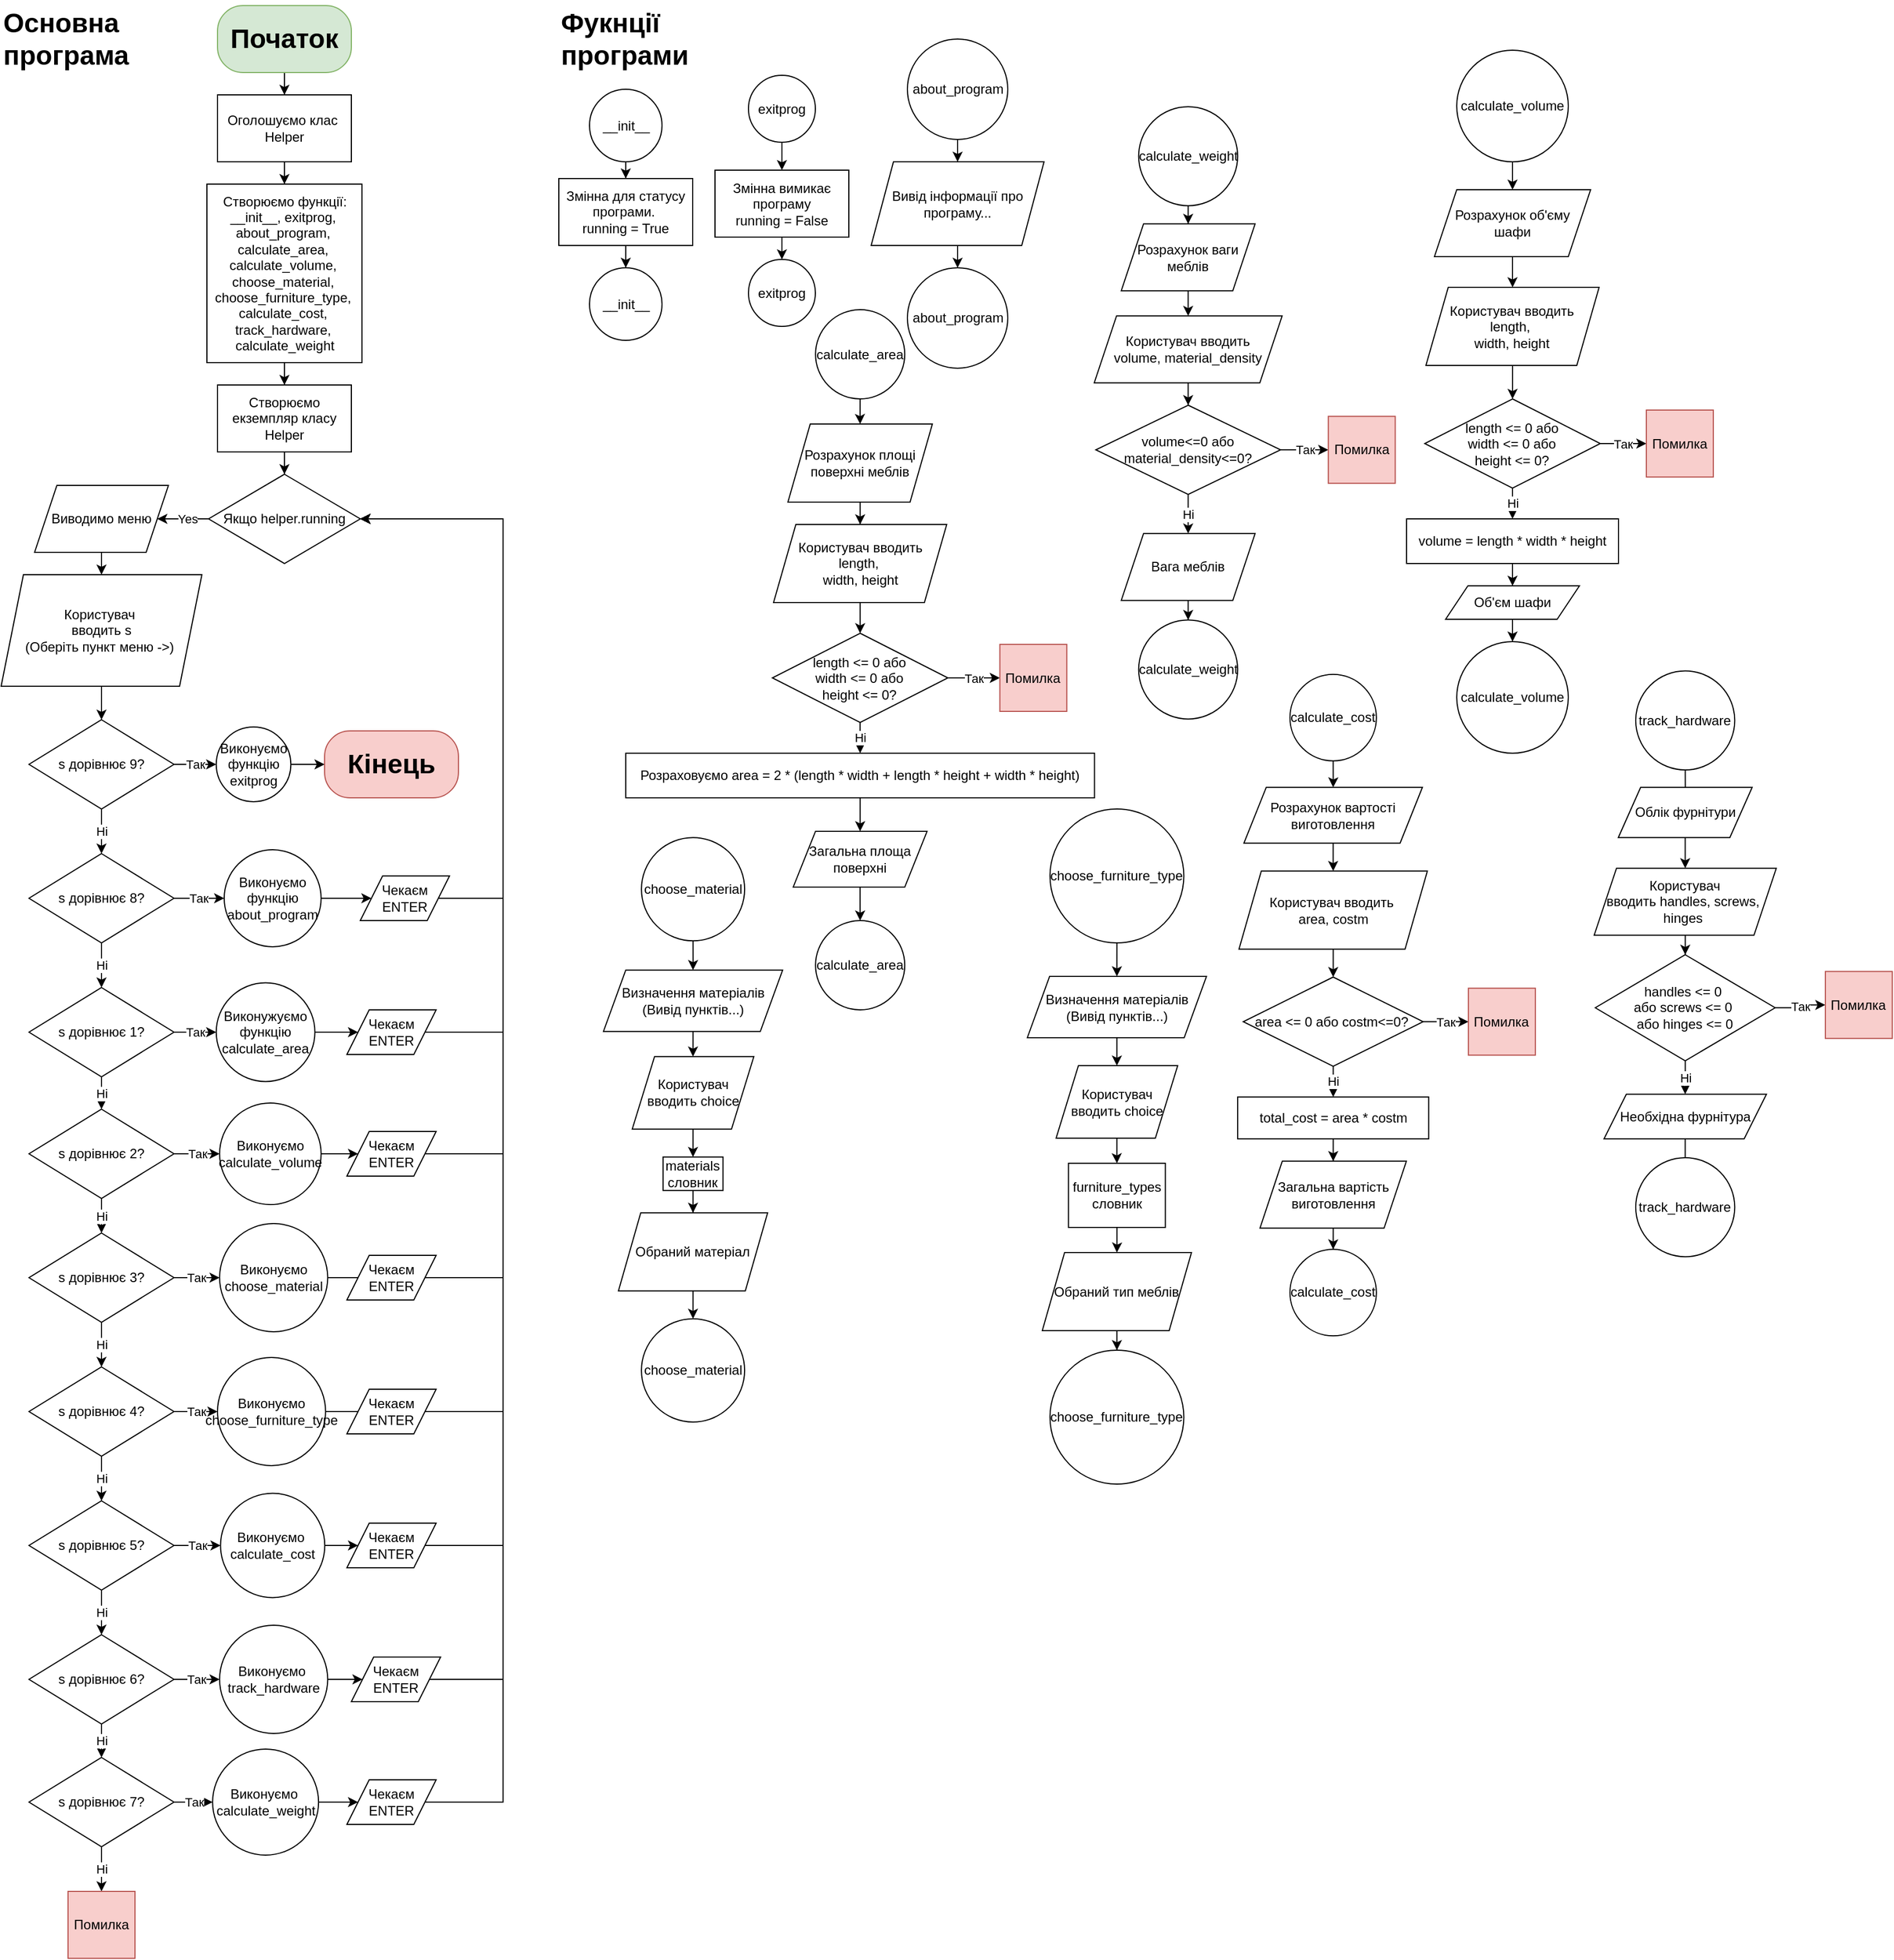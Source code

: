 <mxfile version="25.0.1">
  <diagram name="Страница — 1" id="UxvRD01y5lxmICpjI7Gy">
    <mxGraphModel dx="3371" dy="2131" grid="1" gridSize="10" guides="1" tooltips="1" connect="1" arrows="1" fold="1" page="1" pageScale="1" pageWidth="827" pageHeight="1169" math="0" shadow="0">
      <root>
        <mxCell id="0" />
        <mxCell id="1" parent="0" />
        <mxCell id="64TqycnbZKDW8SpyPBhs-3" style="edgeStyle=orthogonalEdgeStyle;rounded=0;orthogonalLoop=1;jettySize=auto;html=1;" edge="1" parent="1" source="64TqycnbZKDW8SpyPBhs-2" target="64TqycnbZKDW8SpyPBhs-4">
          <mxGeometry relative="1" as="geometry">
            <mxPoint x="414" y="180" as="targetPoint" />
          </mxGeometry>
        </mxCell>
        <mxCell id="64TqycnbZKDW8SpyPBhs-2" value="Початок" style="rounded=1;whiteSpace=wrap;html=1;arcSize=38;fillColor=#d5e8d4;strokeColor=#82b366;fontStyle=1;fontSize=24;" vertex="1" parent="1">
          <mxGeometry x="354" y="100" width="120" height="60" as="geometry" />
        </mxCell>
        <mxCell id="64TqycnbZKDW8SpyPBhs-5" style="edgeStyle=orthogonalEdgeStyle;rounded=0;orthogonalLoop=1;jettySize=auto;html=1;" edge="1" parent="1" source="64TqycnbZKDW8SpyPBhs-4" target="64TqycnbZKDW8SpyPBhs-6">
          <mxGeometry relative="1" as="geometry">
            <mxPoint x="500" y="210" as="targetPoint" />
          </mxGeometry>
        </mxCell>
        <mxCell id="64TqycnbZKDW8SpyPBhs-4" value="Оголошуємо клас&amp;nbsp;&lt;div&gt;Helper&lt;/div&gt;" style="rounded=0;whiteSpace=wrap;html=1;" vertex="1" parent="1">
          <mxGeometry x="354" y="180" width="120" height="60" as="geometry" />
        </mxCell>
        <mxCell id="64TqycnbZKDW8SpyPBhs-7" style="edgeStyle=orthogonalEdgeStyle;rounded=0;orthogonalLoop=1;jettySize=auto;html=1;" edge="1" parent="1" source="64TqycnbZKDW8SpyPBhs-6" target="64TqycnbZKDW8SpyPBhs-8">
          <mxGeometry relative="1" as="geometry">
            <mxPoint x="414.0" y="450" as="targetPoint" />
          </mxGeometry>
        </mxCell>
        <mxCell id="64TqycnbZKDW8SpyPBhs-6" value="Створюємо функції: __init__,&amp;nbsp;exitprog,&amp;nbsp;&lt;div&gt;about_program,&amp;nbsp;&lt;/div&gt;&lt;div&gt;calculate_area,&amp;nbsp;&lt;/div&gt;&lt;div&gt;calculate_volume,&amp;nbsp;&lt;/div&gt;&lt;div&gt;choose_material,&amp;nbsp;&lt;/div&gt;&lt;div&gt;choose_furniture_type,&amp;nbsp;&lt;/div&gt;&lt;div&gt;calculate_cost,&amp;nbsp;&lt;/div&gt;&lt;div&gt;track_hardware,&amp;nbsp;&lt;/div&gt;&lt;div&gt;calculate_weight&lt;/div&gt;" style="rounded=0;whiteSpace=wrap;html=1;" vertex="1" parent="1">
          <mxGeometry x="344.5" y="260" width="139" height="160" as="geometry" />
        </mxCell>
        <mxCell id="64TqycnbZKDW8SpyPBhs-9" style="edgeStyle=orthogonalEdgeStyle;rounded=0;orthogonalLoop=1;jettySize=auto;html=1;" edge="1" parent="1" source="64TqycnbZKDW8SpyPBhs-8" target="64TqycnbZKDW8SpyPBhs-10">
          <mxGeometry relative="1" as="geometry">
            <mxPoint x="414.0" y="530" as="targetPoint" />
          </mxGeometry>
        </mxCell>
        <mxCell id="64TqycnbZKDW8SpyPBhs-8" value="Створюємо екземпляр класу Helper" style="rounded=0;whiteSpace=wrap;html=1;" vertex="1" parent="1">
          <mxGeometry x="354.0" y="440" width="120" height="60" as="geometry" />
        </mxCell>
        <mxCell id="64TqycnbZKDW8SpyPBhs-15" value="Yes" style="edgeStyle=orthogonalEdgeStyle;rounded=0;orthogonalLoop=1;jettySize=auto;html=1;" edge="1" parent="1" source="64TqycnbZKDW8SpyPBhs-10" target="64TqycnbZKDW8SpyPBhs-16">
          <mxGeometry relative="1" as="geometry">
            <mxPoint x="310" y="560.0" as="targetPoint" />
          </mxGeometry>
        </mxCell>
        <mxCell id="64TqycnbZKDW8SpyPBhs-10" value="Якщо helper.running" style="rhombus;whiteSpace=wrap;html=1;" vertex="1" parent="1">
          <mxGeometry x="346" y="520" width="136" height="80" as="geometry" />
        </mxCell>
        <mxCell id="64TqycnbZKDW8SpyPBhs-17" style="edgeStyle=orthogonalEdgeStyle;rounded=0;orthogonalLoop=1;jettySize=auto;html=1;" edge="1" parent="1" source="64TqycnbZKDW8SpyPBhs-16" target="64TqycnbZKDW8SpyPBhs-18">
          <mxGeometry relative="1" as="geometry">
            <mxPoint x="160" y="560.0" as="targetPoint" />
          </mxGeometry>
        </mxCell>
        <mxCell id="64TqycnbZKDW8SpyPBhs-16" value="Виводимо меню" style="shape=parallelogram;perimeter=parallelogramPerimeter;whiteSpace=wrap;html=1;fixedSize=1;" vertex="1" parent="1">
          <mxGeometry x="190" y="530.0" width="120" height="60" as="geometry" />
        </mxCell>
        <mxCell id="64TqycnbZKDW8SpyPBhs-21" style="edgeStyle=orthogonalEdgeStyle;rounded=0;orthogonalLoop=1;jettySize=auto;html=1;" edge="1" parent="1" source="64TqycnbZKDW8SpyPBhs-18" target="64TqycnbZKDW8SpyPBhs-22">
          <mxGeometry relative="1" as="geometry">
            <mxPoint x="250" y="740" as="targetPoint" />
          </mxGeometry>
        </mxCell>
        <mxCell id="64TqycnbZKDW8SpyPBhs-18" value="Користувач&amp;nbsp;&lt;div&gt;вводить s&lt;br&gt;(Оберіть пункт меню -&amp;gt;)&amp;nbsp;&lt;/div&gt;" style="shape=parallelogram;perimeter=parallelogramPerimeter;whiteSpace=wrap;html=1;fixedSize=1;" vertex="1" parent="1">
          <mxGeometry x="160" y="610" width="180" height="100" as="geometry" />
        </mxCell>
        <mxCell id="64TqycnbZKDW8SpyPBhs-23" value="Так" style="edgeStyle=orthogonalEdgeStyle;rounded=0;orthogonalLoop=1;jettySize=auto;html=1;" edge="1" parent="1" source="64TqycnbZKDW8SpyPBhs-22" target="64TqycnbZKDW8SpyPBhs-24">
          <mxGeometry relative="1" as="geometry">
            <mxPoint x="350" y="780" as="targetPoint" />
          </mxGeometry>
        </mxCell>
        <mxCell id="64TqycnbZKDW8SpyPBhs-27" value="Ні" style="edgeStyle=orthogonalEdgeStyle;rounded=0;orthogonalLoop=1;jettySize=auto;html=1;entryX=0.5;entryY=0;entryDx=0;entryDy=0;" edge="1" parent="1" source="64TqycnbZKDW8SpyPBhs-22" target="64TqycnbZKDW8SpyPBhs-28">
          <mxGeometry relative="1" as="geometry">
            <mxPoint x="250" y="840" as="targetPoint" />
          </mxGeometry>
        </mxCell>
        <mxCell id="64TqycnbZKDW8SpyPBhs-22" value="s дорівнює 9?" style="rhombus;whiteSpace=wrap;html=1;" vertex="1" parent="1">
          <mxGeometry x="185" y="740" width="130" height="80" as="geometry" />
        </mxCell>
        <mxCell id="64TqycnbZKDW8SpyPBhs-25" style="edgeStyle=orthogonalEdgeStyle;rounded=0;orthogonalLoop=1;jettySize=auto;html=1;entryX=0;entryY=0.5;entryDx=0;entryDy=0;" edge="1" parent="1" source="64TqycnbZKDW8SpyPBhs-24" target="64TqycnbZKDW8SpyPBhs-26">
          <mxGeometry relative="1" as="geometry">
            <mxPoint x="470" y="780" as="targetPoint" />
          </mxGeometry>
        </mxCell>
        <mxCell id="64TqycnbZKDW8SpyPBhs-24" value="Виконуємо функцію&lt;div&gt;exitprog&lt;/div&gt;" style="ellipse;whiteSpace=wrap;html=1;aspect=fixed;" vertex="1" parent="1">
          <mxGeometry x="352.87" y="746.56" width="66.88" height="66.88" as="geometry" />
        </mxCell>
        <mxCell id="64TqycnbZKDW8SpyPBhs-26" value="Кінець" style="rounded=1;whiteSpace=wrap;html=1;arcSize=38;fillColor=#f8cecc;strokeColor=#b85450;fontStyle=1;fontSize=24;" vertex="1" parent="1">
          <mxGeometry x="450" y="750" width="120" height="60" as="geometry" />
        </mxCell>
        <mxCell id="64TqycnbZKDW8SpyPBhs-35" value="Ні" style="edgeStyle=orthogonalEdgeStyle;rounded=0;orthogonalLoop=1;jettySize=auto;html=1;" edge="1" parent="1" source="64TqycnbZKDW8SpyPBhs-28" target="64TqycnbZKDW8SpyPBhs-29">
          <mxGeometry relative="1" as="geometry" />
        </mxCell>
        <mxCell id="64TqycnbZKDW8SpyPBhs-50" value="Так" style="edgeStyle=orthogonalEdgeStyle;rounded=0;orthogonalLoop=1;jettySize=auto;html=1;" edge="1" parent="1" source="64TqycnbZKDW8SpyPBhs-28" target="64TqycnbZKDW8SpyPBhs-43">
          <mxGeometry relative="1" as="geometry" />
        </mxCell>
        <mxCell id="64TqycnbZKDW8SpyPBhs-28" value="s дорівнює 8?" style="rhombus;whiteSpace=wrap;html=1;" vertex="1" parent="1">
          <mxGeometry x="185" y="860" width="130" height="80" as="geometry" />
        </mxCell>
        <mxCell id="64TqycnbZKDW8SpyPBhs-36" value="Ні" style="edgeStyle=orthogonalEdgeStyle;rounded=0;orthogonalLoop=1;jettySize=auto;html=1;" edge="1" parent="1" source="64TqycnbZKDW8SpyPBhs-29" target="64TqycnbZKDW8SpyPBhs-30">
          <mxGeometry relative="1" as="geometry" />
        </mxCell>
        <mxCell id="64TqycnbZKDW8SpyPBhs-54" value="Так" style="edgeStyle=orthogonalEdgeStyle;rounded=0;orthogonalLoop=1;jettySize=auto;html=1;" edge="1" parent="1" source="64TqycnbZKDW8SpyPBhs-29" target="64TqycnbZKDW8SpyPBhs-45">
          <mxGeometry relative="1" as="geometry" />
        </mxCell>
        <mxCell id="64TqycnbZKDW8SpyPBhs-29" value="s дорівнює 1?" style="rhombus;whiteSpace=wrap;html=1;" vertex="1" parent="1">
          <mxGeometry x="185" y="980" width="130" height="80" as="geometry" />
        </mxCell>
        <mxCell id="64TqycnbZKDW8SpyPBhs-38" value="Ні" style="edgeStyle=orthogonalEdgeStyle;rounded=0;orthogonalLoop=1;jettySize=auto;html=1;" edge="1" parent="1" source="64TqycnbZKDW8SpyPBhs-30" target="64TqycnbZKDW8SpyPBhs-31">
          <mxGeometry relative="1" as="geometry" />
        </mxCell>
        <mxCell id="64TqycnbZKDW8SpyPBhs-60" value="Так" style="edgeStyle=orthogonalEdgeStyle;rounded=0;orthogonalLoop=1;jettySize=auto;html=1;" edge="1" parent="1" source="64TqycnbZKDW8SpyPBhs-30" target="64TqycnbZKDW8SpyPBhs-44">
          <mxGeometry relative="1" as="geometry" />
        </mxCell>
        <mxCell id="64TqycnbZKDW8SpyPBhs-30" value="s дорівнює 2?" style="rhombus;whiteSpace=wrap;html=1;" vertex="1" parent="1">
          <mxGeometry x="185" y="1089" width="130" height="80" as="geometry" />
        </mxCell>
        <mxCell id="64TqycnbZKDW8SpyPBhs-39" value="Ні" style="edgeStyle=orthogonalEdgeStyle;rounded=0;orthogonalLoop=1;jettySize=auto;html=1;" edge="1" parent="1" source="64TqycnbZKDW8SpyPBhs-31" target="64TqycnbZKDW8SpyPBhs-32">
          <mxGeometry relative="1" as="geometry" />
        </mxCell>
        <mxCell id="64TqycnbZKDW8SpyPBhs-91" value="Так" style="edgeStyle=orthogonalEdgeStyle;rounded=0;orthogonalLoop=1;jettySize=auto;html=1;" edge="1" parent="1" source="64TqycnbZKDW8SpyPBhs-31" target="64TqycnbZKDW8SpyPBhs-46">
          <mxGeometry relative="1" as="geometry" />
        </mxCell>
        <mxCell id="64TqycnbZKDW8SpyPBhs-31" value="s дорівнює 3?" style="rhombus;whiteSpace=wrap;html=1;" vertex="1" parent="1">
          <mxGeometry x="185" y="1200" width="130" height="80" as="geometry" />
        </mxCell>
        <mxCell id="64TqycnbZKDW8SpyPBhs-40" value="Ні" style="edgeStyle=orthogonalEdgeStyle;rounded=0;orthogonalLoop=1;jettySize=auto;html=1;" edge="1" parent="1" source="64TqycnbZKDW8SpyPBhs-32" target="64TqycnbZKDW8SpyPBhs-33">
          <mxGeometry relative="1" as="geometry" />
        </mxCell>
        <mxCell id="64TqycnbZKDW8SpyPBhs-92" value="Так" style="edgeStyle=orthogonalEdgeStyle;rounded=0;orthogonalLoop=1;jettySize=auto;html=1;" edge="1" parent="1" source="64TqycnbZKDW8SpyPBhs-32" target="64TqycnbZKDW8SpyPBhs-47">
          <mxGeometry relative="1" as="geometry" />
        </mxCell>
        <mxCell id="64TqycnbZKDW8SpyPBhs-32" value="s дорівнює 4?" style="rhombus;whiteSpace=wrap;html=1;" vertex="1" parent="1">
          <mxGeometry x="185" y="1320" width="130" height="80" as="geometry" />
        </mxCell>
        <mxCell id="64TqycnbZKDW8SpyPBhs-42" value="Ні" style="edgeStyle=orthogonalEdgeStyle;rounded=0;orthogonalLoop=1;jettySize=auto;html=1;" edge="1" parent="1" source="64TqycnbZKDW8SpyPBhs-33" target="64TqycnbZKDW8SpyPBhs-34">
          <mxGeometry relative="1" as="geometry" />
        </mxCell>
        <mxCell id="64TqycnbZKDW8SpyPBhs-93" value="Так" style="edgeStyle=orthogonalEdgeStyle;rounded=0;orthogonalLoop=1;jettySize=auto;html=1;" edge="1" parent="1" source="64TqycnbZKDW8SpyPBhs-33" target="64TqycnbZKDW8SpyPBhs-48">
          <mxGeometry relative="1" as="geometry" />
        </mxCell>
        <mxCell id="64TqycnbZKDW8SpyPBhs-33" value="s дорівнює 5?" style="rhombus;whiteSpace=wrap;html=1;" vertex="1" parent="1">
          <mxGeometry x="185" y="1440" width="130" height="80" as="geometry" />
        </mxCell>
        <mxCell id="64TqycnbZKDW8SpyPBhs-57" value="Ні" style="edgeStyle=orthogonalEdgeStyle;rounded=0;orthogonalLoop=1;jettySize=auto;html=1;" edge="1" parent="1" source="64TqycnbZKDW8SpyPBhs-34" target="64TqycnbZKDW8SpyPBhs-55">
          <mxGeometry relative="1" as="geometry" />
        </mxCell>
        <mxCell id="64TqycnbZKDW8SpyPBhs-94" value="Так" style="edgeStyle=orthogonalEdgeStyle;rounded=0;orthogonalLoop=1;jettySize=auto;html=1;" edge="1" parent="1" source="64TqycnbZKDW8SpyPBhs-34" target="64TqycnbZKDW8SpyPBhs-49">
          <mxGeometry relative="1" as="geometry" />
        </mxCell>
        <mxCell id="64TqycnbZKDW8SpyPBhs-34" value="s дорівнює 6?" style="rhombus;whiteSpace=wrap;html=1;" vertex="1" parent="1">
          <mxGeometry x="185" y="1560" width="130" height="80" as="geometry" />
        </mxCell>
        <mxCell id="64TqycnbZKDW8SpyPBhs-52" style="edgeStyle=orthogonalEdgeStyle;rounded=0;orthogonalLoop=1;jettySize=auto;html=1;entryX=0;entryY=0.5;entryDx=0;entryDy=0;" edge="1" parent="1" source="64TqycnbZKDW8SpyPBhs-43" target="64TqycnbZKDW8SpyPBhs-51">
          <mxGeometry relative="1" as="geometry" />
        </mxCell>
        <mxCell id="64TqycnbZKDW8SpyPBhs-43" value="Виконуємо функцію&lt;div&gt;about_program&lt;/div&gt;" style="ellipse;whiteSpace=wrap;html=1;aspect=fixed;" vertex="1" parent="1">
          <mxGeometry x="360" y="856.56" width="86.88" height="86.88" as="geometry" />
        </mxCell>
        <mxCell id="64TqycnbZKDW8SpyPBhs-101" value="" style="edgeStyle=orthogonalEdgeStyle;rounded=0;orthogonalLoop=1;jettySize=auto;html=1;" edge="1" parent="1" source="64TqycnbZKDW8SpyPBhs-44" target="64TqycnbZKDW8SpyPBhs-73">
          <mxGeometry relative="1" as="geometry" />
        </mxCell>
        <mxCell id="64TqycnbZKDW8SpyPBhs-44" value="Виконуємо&lt;div&gt;calculate_volume&lt;/div&gt;" style="ellipse;whiteSpace=wrap;html=1;aspect=fixed;" vertex="1" parent="1">
          <mxGeometry x="355.88" y="1083.51" width="91" height="91" as="geometry" />
        </mxCell>
        <mxCell id="64TqycnbZKDW8SpyPBhs-102" value="" style="edgeStyle=orthogonalEdgeStyle;rounded=0;orthogonalLoop=1;jettySize=auto;html=1;" edge="1" parent="1" source="64TqycnbZKDW8SpyPBhs-45" target="64TqycnbZKDW8SpyPBhs-72">
          <mxGeometry relative="1" as="geometry" />
        </mxCell>
        <mxCell id="64TqycnbZKDW8SpyPBhs-45" value="Виконужуємо&lt;div&gt;функцію&lt;/div&gt;&lt;div&gt;calculate_area&lt;/div&gt;" style="ellipse;whiteSpace=wrap;html=1;aspect=fixed;" vertex="1" parent="1">
          <mxGeometry x="352.87" y="975.78" width="88.44" height="88.44" as="geometry" />
        </mxCell>
        <mxCell id="64TqycnbZKDW8SpyPBhs-100" value="" style="edgeStyle=orthogonalEdgeStyle;rounded=0;orthogonalLoop=1;jettySize=auto;html=1;" edge="1" parent="1" source="64TqycnbZKDW8SpyPBhs-46" target="64TqycnbZKDW8SpyPBhs-74">
          <mxGeometry relative="1" as="geometry" />
        </mxCell>
        <mxCell id="64TqycnbZKDW8SpyPBhs-46" value="Виконуємо&lt;div&gt;choose_material&lt;/div&gt;" style="ellipse;whiteSpace=wrap;html=1;aspect=fixed;" vertex="1" parent="1">
          <mxGeometry x="355.88" y="1191.56" width="96.88" height="96.88" as="geometry" />
        </mxCell>
        <mxCell id="64TqycnbZKDW8SpyPBhs-99" value="" style="edgeStyle=orthogonalEdgeStyle;rounded=0;orthogonalLoop=1;jettySize=auto;html=1;" edge="1" parent="1" source="64TqycnbZKDW8SpyPBhs-47" target="64TqycnbZKDW8SpyPBhs-75">
          <mxGeometry relative="1" as="geometry" />
        </mxCell>
        <mxCell id="64TqycnbZKDW8SpyPBhs-47" value="Виконуємо&lt;div&gt;choose_furniture_type&lt;/div&gt;" style="ellipse;whiteSpace=wrap;html=1;aspect=fixed;" vertex="1" parent="1">
          <mxGeometry x="354" y="1311.56" width="96.88" height="96.88" as="geometry" />
        </mxCell>
        <mxCell id="64TqycnbZKDW8SpyPBhs-98" value="" style="edgeStyle=orthogonalEdgeStyle;rounded=0;orthogonalLoop=1;jettySize=auto;html=1;" edge="1" parent="1" source="64TqycnbZKDW8SpyPBhs-48" target="64TqycnbZKDW8SpyPBhs-76">
          <mxGeometry relative="1" as="geometry" />
        </mxCell>
        <mxCell id="64TqycnbZKDW8SpyPBhs-48" value="Виконуємо&amp;nbsp;&lt;div&gt;calculate_cost&lt;/div&gt;" style="ellipse;whiteSpace=wrap;html=1;aspect=fixed;" vertex="1" parent="1">
          <mxGeometry x="356.72" y="1433.28" width="93.44" height="93.44" as="geometry" />
        </mxCell>
        <mxCell id="64TqycnbZKDW8SpyPBhs-97" value="" style="edgeStyle=orthogonalEdgeStyle;rounded=0;orthogonalLoop=1;jettySize=auto;html=1;" edge="1" parent="1" source="64TqycnbZKDW8SpyPBhs-49" target="64TqycnbZKDW8SpyPBhs-77">
          <mxGeometry relative="1" as="geometry" />
        </mxCell>
        <mxCell id="64TqycnbZKDW8SpyPBhs-49" value="Виконуємо&amp;nbsp;&lt;div&gt;track_hardware&lt;/div&gt;" style="ellipse;whiteSpace=wrap;html=1;aspect=fixed;" vertex="1" parent="1">
          <mxGeometry x="355.88" y="1551.56" width="96.88" height="96.88" as="geometry" />
        </mxCell>
        <mxCell id="64TqycnbZKDW8SpyPBhs-53" style="edgeStyle=orthogonalEdgeStyle;rounded=0;orthogonalLoop=1;jettySize=auto;html=1;entryX=1;entryY=0.5;entryDx=0;entryDy=0;" edge="1" parent="1" source="64TqycnbZKDW8SpyPBhs-51" target="64TqycnbZKDW8SpyPBhs-10">
          <mxGeometry relative="1" as="geometry">
            <Array as="points">
              <mxPoint x="610" y="900" />
              <mxPoint x="610" y="560" />
            </Array>
          </mxGeometry>
        </mxCell>
        <mxCell id="64TqycnbZKDW8SpyPBhs-51" value="Чекаєм ENTER" style="shape=parallelogram;perimeter=parallelogramPerimeter;whiteSpace=wrap;html=1;fixedSize=1;" vertex="1" parent="1">
          <mxGeometry x="482" y="880" width="80" height="40" as="geometry" />
        </mxCell>
        <mxCell id="64TqycnbZKDW8SpyPBhs-58" value="Ні" style="edgeStyle=orthogonalEdgeStyle;rounded=0;orthogonalLoop=1;jettySize=auto;html=1;" edge="1" parent="1" source="64TqycnbZKDW8SpyPBhs-55" target="64TqycnbZKDW8SpyPBhs-103">
          <mxGeometry relative="1" as="geometry">
            <mxPoint x="250" y="1780" as="targetPoint" />
          </mxGeometry>
        </mxCell>
        <mxCell id="64TqycnbZKDW8SpyPBhs-95" value="Так" style="edgeStyle=orthogonalEdgeStyle;rounded=0;orthogonalLoop=1;jettySize=auto;html=1;" edge="1" parent="1" source="64TqycnbZKDW8SpyPBhs-55" target="64TqycnbZKDW8SpyPBhs-89">
          <mxGeometry relative="1" as="geometry" />
        </mxCell>
        <mxCell id="64TqycnbZKDW8SpyPBhs-55" value="s дорівнює 7?" style="rhombus;whiteSpace=wrap;html=1;" vertex="1" parent="1">
          <mxGeometry x="185" y="1670" width="130" height="80" as="geometry" />
        </mxCell>
        <mxCell id="64TqycnbZKDW8SpyPBhs-68" value="Ні" style="edgeStyle=orthogonalEdgeStyle;rounded=0;orthogonalLoop=1;jettySize=auto;html=1;entryX=1;entryY=0.5;entryDx=0;entryDy=0;" edge="1" parent="1" target="64TqycnbZKDW8SpyPBhs-66">
          <mxGeometry relative="1" as="geometry">
            <mxPoint x="721.917" y="1091.917" as="sourcePoint" />
            <Array as="points">
              <mxPoint x="770" y="1092" />
              <mxPoint x="770" y="1220" />
            </Array>
          </mxGeometry>
        </mxCell>
        <mxCell id="64TqycnbZKDW8SpyPBhs-104" style="edgeStyle=orthogonalEdgeStyle;rounded=0;orthogonalLoop=1;jettySize=auto;html=1;entryX=1;entryY=0.5;entryDx=0;entryDy=0;" edge="1" parent="1" source="64TqycnbZKDW8SpyPBhs-72" target="64TqycnbZKDW8SpyPBhs-10">
          <mxGeometry relative="1" as="geometry">
            <Array as="points">
              <mxPoint x="610" y="1020" />
              <mxPoint x="610" y="560" />
            </Array>
          </mxGeometry>
        </mxCell>
        <mxCell id="64TqycnbZKDW8SpyPBhs-72" value="Чекаєм ENTER" style="shape=parallelogram;perimeter=parallelogramPerimeter;whiteSpace=wrap;html=1;fixedSize=1;" vertex="1" parent="1">
          <mxGeometry x="470" y="1000" width="80" height="40" as="geometry" />
        </mxCell>
        <mxCell id="64TqycnbZKDW8SpyPBhs-105" style="edgeStyle=orthogonalEdgeStyle;rounded=0;orthogonalLoop=1;jettySize=auto;html=1;entryX=1;entryY=0.5;entryDx=0;entryDy=0;" edge="1" parent="1" source="64TqycnbZKDW8SpyPBhs-73" target="64TqycnbZKDW8SpyPBhs-10">
          <mxGeometry relative="1" as="geometry">
            <Array as="points">
              <mxPoint x="610" y="1129" />
              <mxPoint x="610" y="560" />
            </Array>
          </mxGeometry>
        </mxCell>
        <mxCell id="64TqycnbZKDW8SpyPBhs-73" value="Чекаєм ENTER" style="shape=parallelogram;perimeter=parallelogramPerimeter;whiteSpace=wrap;html=1;fixedSize=1;" vertex="1" parent="1">
          <mxGeometry x="470" y="1109.01" width="80" height="40" as="geometry" />
        </mxCell>
        <mxCell id="64TqycnbZKDW8SpyPBhs-106" style="edgeStyle=orthogonalEdgeStyle;rounded=0;orthogonalLoop=1;jettySize=auto;html=1;entryX=1;entryY=0.5;entryDx=0;entryDy=0;" edge="1" parent="1" source="64TqycnbZKDW8SpyPBhs-74" target="64TqycnbZKDW8SpyPBhs-10">
          <mxGeometry relative="1" as="geometry">
            <Array as="points">
              <mxPoint x="610" y="1240" />
              <mxPoint x="610" y="560" />
            </Array>
          </mxGeometry>
        </mxCell>
        <mxCell id="64TqycnbZKDW8SpyPBhs-74" value="Чекаєм ENTER" style="shape=parallelogram;perimeter=parallelogramPerimeter;whiteSpace=wrap;html=1;fixedSize=1;" vertex="1" parent="1">
          <mxGeometry x="470" y="1220" width="80" height="40" as="geometry" />
        </mxCell>
        <mxCell id="64TqycnbZKDW8SpyPBhs-107" style="edgeStyle=orthogonalEdgeStyle;rounded=0;orthogonalLoop=1;jettySize=auto;html=1;entryX=1;entryY=0.5;entryDx=0;entryDy=0;" edge="1" parent="1" source="64TqycnbZKDW8SpyPBhs-75" target="64TqycnbZKDW8SpyPBhs-10">
          <mxGeometry relative="1" as="geometry">
            <Array as="points">
              <mxPoint x="610" y="1360" />
              <mxPoint x="610" y="560" />
            </Array>
          </mxGeometry>
        </mxCell>
        <mxCell id="64TqycnbZKDW8SpyPBhs-75" value="Чекаєм ENTER" style="shape=parallelogram;perimeter=parallelogramPerimeter;whiteSpace=wrap;html=1;fixedSize=1;" vertex="1" parent="1">
          <mxGeometry x="470" y="1340" width="80" height="40" as="geometry" />
        </mxCell>
        <mxCell id="64TqycnbZKDW8SpyPBhs-108" style="edgeStyle=orthogonalEdgeStyle;rounded=0;orthogonalLoop=1;jettySize=auto;html=1;entryX=1;entryY=0.5;entryDx=0;entryDy=0;" edge="1" parent="1" source="64TqycnbZKDW8SpyPBhs-76" target="64TqycnbZKDW8SpyPBhs-10">
          <mxGeometry relative="1" as="geometry">
            <Array as="points">
              <mxPoint x="610" y="1480" />
              <mxPoint x="610" y="560" />
            </Array>
          </mxGeometry>
        </mxCell>
        <mxCell id="64TqycnbZKDW8SpyPBhs-76" value="Чекаєм ENTER" style="shape=parallelogram;perimeter=parallelogramPerimeter;whiteSpace=wrap;html=1;fixedSize=1;" vertex="1" parent="1">
          <mxGeometry x="470" y="1459.99" width="80" height="40" as="geometry" />
        </mxCell>
        <mxCell id="64TqycnbZKDW8SpyPBhs-109" style="edgeStyle=orthogonalEdgeStyle;rounded=0;orthogonalLoop=1;jettySize=auto;html=1;entryX=1;entryY=0.5;entryDx=0;entryDy=0;" edge="1" parent="1" source="64TqycnbZKDW8SpyPBhs-77" target="64TqycnbZKDW8SpyPBhs-10">
          <mxGeometry relative="1" as="geometry">
            <Array as="points">
              <mxPoint x="610" y="1600" />
              <mxPoint x="610" y="560" />
            </Array>
          </mxGeometry>
        </mxCell>
        <mxCell id="64TqycnbZKDW8SpyPBhs-77" value="Чекаєм ENTER" style="shape=parallelogram;perimeter=parallelogramPerimeter;whiteSpace=wrap;html=1;fixedSize=1;" vertex="1" parent="1">
          <mxGeometry x="474" y="1580" width="80" height="40" as="geometry" />
        </mxCell>
        <mxCell id="64TqycnbZKDW8SpyPBhs-96" value="" style="edgeStyle=orthogonalEdgeStyle;rounded=0;orthogonalLoop=1;jettySize=auto;html=1;" edge="1" parent="1" source="64TqycnbZKDW8SpyPBhs-89" target="64TqycnbZKDW8SpyPBhs-90">
          <mxGeometry relative="1" as="geometry" />
        </mxCell>
        <mxCell id="64TqycnbZKDW8SpyPBhs-89" value="Виконуємо&amp;nbsp;&lt;div&gt;calculate_weight&lt;/div&gt;" style="ellipse;whiteSpace=wrap;html=1;aspect=fixed;" vertex="1" parent="1">
          <mxGeometry x="349.59" y="1662.5" width="95" height="95" as="geometry" />
        </mxCell>
        <mxCell id="64TqycnbZKDW8SpyPBhs-110" style="edgeStyle=orthogonalEdgeStyle;rounded=0;orthogonalLoop=1;jettySize=auto;html=1;entryX=1;entryY=0.5;entryDx=0;entryDy=0;" edge="1" parent="1" source="64TqycnbZKDW8SpyPBhs-90" target="64TqycnbZKDW8SpyPBhs-10">
          <mxGeometry relative="1" as="geometry">
            <Array as="points">
              <mxPoint x="610" y="1710" />
              <mxPoint x="610" y="560" />
            </Array>
          </mxGeometry>
        </mxCell>
        <mxCell id="64TqycnbZKDW8SpyPBhs-90" value="Чекаєм ENTER" style="shape=parallelogram;perimeter=parallelogramPerimeter;whiteSpace=wrap;html=1;fixedSize=1;" vertex="1" parent="1">
          <mxGeometry x="470" y="1690" width="80" height="40" as="geometry" />
        </mxCell>
        <mxCell id="64TqycnbZKDW8SpyPBhs-103" value="Помилка" style="rounded=0;whiteSpace=wrap;html=1;fillColor=#f8cecc;strokeColor=#b85450;" vertex="1" parent="1">
          <mxGeometry x="220" y="1790" width="60" height="60" as="geometry" />
        </mxCell>
        <mxCell id="64TqycnbZKDW8SpyPBhs-113" style="edgeStyle=orthogonalEdgeStyle;rounded=0;orthogonalLoop=1;jettySize=auto;html=1;entryX=0.5;entryY=0;entryDx=0;entryDy=0;" edge="1" parent="1" source="64TqycnbZKDW8SpyPBhs-111" target="64TqycnbZKDW8SpyPBhs-114">
          <mxGeometry relative="1" as="geometry">
            <mxPoint x="720.0" y="255" as="targetPoint" />
            <Array as="points" />
          </mxGeometry>
        </mxCell>
        <mxCell id="64TqycnbZKDW8SpyPBhs-111" value="__init__" style="ellipse;whiteSpace=wrap;html=1;aspect=fixed;" vertex="1" parent="1">
          <mxGeometry x="687.5" y="175" width="65" height="65" as="geometry" />
        </mxCell>
        <mxCell id="64TqycnbZKDW8SpyPBhs-117" value="" style="edgeStyle=orthogonalEdgeStyle;rounded=0;orthogonalLoop=1;jettySize=auto;html=1;" edge="1" parent="1" source="64TqycnbZKDW8SpyPBhs-114" target="64TqycnbZKDW8SpyPBhs-116">
          <mxGeometry relative="1" as="geometry" />
        </mxCell>
        <mxCell id="64TqycnbZKDW8SpyPBhs-114" value="Змінна для статусу програми.&amp;nbsp;&lt;div&gt;running = True&lt;/div&gt;" style="rounded=0;whiteSpace=wrap;html=1;" vertex="1" parent="1">
          <mxGeometry x="660" y="255" width="120" height="60" as="geometry" />
        </mxCell>
        <mxCell id="64TqycnbZKDW8SpyPBhs-116" value="__init__" style="ellipse;whiteSpace=wrap;html=1;aspect=fixed;" vertex="1" parent="1">
          <mxGeometry x="687.5" y="335" width="65" height="65" as="geometry" />
        </mxCell>
        <mxCell id="64TqycnbZKDW8SpyPBhs-120" value="" style="edgeStyle=orthogonalEdgeStyle;rounded=0;orthogonalLoop=1;jettySize=auto;html=1;" edge="1" parent="1" source="64TqycnbZKDW8SpyPBhs-118" target="64TqycnbZKDW8SpyPBhs-119">
          <mxGeometry relative="1" as="geometry" />
        </mxCell>
        <mxCell id="64TqycnbZKDW8SpyPBhs-118" value="exitprog" style="ellipse;whiteSpace=wrap;html=1;aspect=fixed;" vertex="1" parent="1">
          <mxGeometry x="830" y="162.5" width="60" height="60" as="geometry" />
        </mxCell>
        <mxCell id="64TqycnbZKDW8SpyPBhs-122" value="" style="edgeStyle=orthogonalEdgeStyle;rounded=0;orthogonalLoop=1;jettySize=auto;html=1;" edge="1" parent="1" source="64TqycnbZKDW8SpyPBhs-119" target="64TqycnbZKDW8SpyPBhs-121">
          <mxGeometry relative="1" as="geometry" />
        </mxCell>
        <mxCell id="64TqycnbZKDW8SpyPBhs-119" value="Змінна вимикає програму&lt;div&gt;running = False&lt;/div&gt;" style="rounded=0;whiteSpace=wrap;html=1;" vertex="1" parent="1">
          <mxGeometry x="800" y="247.5" width="120" height="60" as="geometry" />
        </mxCell>
        <mxCell id="64TqycnbZKDW8SpyPBhs-121" value="exitprog" style="ellipse;whiteSpace=wrap;html=1;aspect=fixed;" vertex="1" parent="1">
          <mxGeometry x="830" y="327.5" width="60" height="60" as="geometry" />
        </mxCell>
        <mxCell id="64TqycnbZKDW8SpyPBhs-124" style="edgeStyle=orthogonalEdgeStyle;rounded=0;orthogonalLoop=1;jettySize=auto;html=1;" edge="1" parent="1" source="64TqycnbZKDW8SpyPBhs-123" target="64TqycnbZKDW8SpyPBhs-126">
          <mxGeometry relative="1" as="geometry">
            <mxPoint x="1017.5" y="245" as="targetPoint" />
          </mxGeometry>
        </mxCell>
        <mxCell id="64TqycnbZKDW8SpyPBhs-123" value="about_program" style="ellipse;whiteSpace=wrap;html=1;aspect=fixed;" vertex="1" parent="1">
          <mxGeometry x="972.5" y="130" width="90" height="90" as="geometry" />
        </mxCell>
        <mxCell id="64TqycnbZKDW8SpyPBhs-128" value="" style="edgeStyle=orthogonalEdgeStyle;rounded=0;orthogonalLoop=1;jettySize=auto;html=1;" edge="1" parent="1" source="64TqycnbZKDW8SpyPBhs-126" target="64TqycnbZKDW8SpyPBhs-127">
          <mxGeometry relative="1" as="geometry" />
        </mxCell>
        <mxCell id="64TqycnbZKDW8SpyPBhs-126" value="Вивід інформації про програму..." style="shape=parallelogram;perimeter=parallelogramPerimeter;whiteSpace=wrap;html=1;fixedSize=1;" vertex="1" parent="1">
          <mxGeometry x="940" y="240" width="155" height="75" as="geometry" />
        </mxCell>
        <mxCell id="64TqycnbZKDW8SpyPBhs-127" value="about_program" style="ellipse;whiteSpace=wrap;html=1;aspect=fixed;" vertex="1" parent="1">
          <mxGeometry x="972.5" y="335" width="90" height="90" as="geometry" />
        </mxCell>
        <mxCell id="64TqycnbZKDW8SpyPBhs-130" style="edgeStyle=orthogonalEdgeStyle;rounded=0;orthogonalLoop=1;jettySize=auto;html=1;" edge="1" parent="1" source="64TqycnbZKDW8SpyPBhs-129" target="64TqycnbZKDW8SpyPBhs-131">
          <mxGeometry relative="1" as="geometry">
            <mxPoint x="930.13" y="470" as="targetPoint" />
          </mxGeometry>
        </mxCell>
        <mxCell id="64TqycnbZKDW8SpyPBhs-129" value="calculate_area" style="ellipse;whiteSpace=wrap;html=1;aspect=fixed;" vertex="1" parent="1">
          <mxGeometry x="890.13" y="372.5" width="80" height="80" as="geometry" />
        </mxCell>
        <mxCell id="64TqycnbZKDW8SpyPBhs-132" style="edgeStyle=orthogonalEdgeStyle;rounded=0;orthogonalLoop=1;jettySize=auto;html=1;" edge="1" parent="1" source="64TqycnbZKDW8SpyPBhs-131" target="64TqycnbZKDW8SpyPBhs-134">
          <mxGeometry relative="1" as="geometry">
            <mxPoint x="930.163" y="570.03" as="targetPoint" />
          </mxGeometry>
        </mxCell>
        <mxCell id="64TqycnbZKDW8SpyPBhs-131" value="Розрахунок площі поверхні меблів" style="shape=parallelogram;perimeter=parallelogramPerimeter;whiteSpace=wrap;html=1;fixedSize=1;" vertex="1" parent="1">
          <mxGeometry x="865.38" y="475" width="129.5" height="70" as="geometry" />
        </mxCell>
        <mxCell id="64TqycnbZKDW8SpyPBhs-136" value="" style="edgeStyle=orthogonalEdgeStyle;rounded=0;orthogonalLoop=1;jettySize=auto;html=1;" edge="1" parent="1" source="64TqycnbZKDW8SpyPBhs-134" target="64TqycnbZKDW8SpyPBhs-137">
          <mxGeometry relative="1" as="geometry">
            <mxPoint x="930.13" y="660" as="targetPoint" />
          </mxGeometry>
        </mxCell>
        <mxCell id="64TqycnbZKDW8SpyPBhs-134" value="Користувач вводить length,&amp;nbsp;&lt;div&gt;width,&amp;nbsp;&lt;span style=&quot;background-color: initial;&quot;&gt;height&lt;/span&gt;&lt;/div&gt;" style="shape=parallelogram;perimeter=parallelogramPerimeter;whiteSpace=wrap;html=1;fixedSize=1;" vertex="1" parent="1">
          <mxGeometry x="852.5" y="565" width="155.25" height="70" as="geometry" />
        </mxCell>
        <mxCell id="64TqycnbZKDW8SpyPBhs-141" value="Так" style="edgeStyle=orthogonalEdgeStyle;rounded=0;orthogonalLoop=1;jettySize=auto;html=1;entryX=0;entryY=0.5;entryDx=0;entryDy=0;" edge="1" parent="1" source="64TqycnbZKDW8SpyPBhs-137" target="64TqycnbZKDW8SpyPBhs-143">
          <mxGeometry relative="1" as="geometry">
            <mxPoint x="1055.38" y="702.5" as="targetPoint" />
            <Array as="points" />
          </mxGeometry>
        </mxCell>
        <mxCell id="64TqycnbZKDW8SpyPBhs-147" value="Ні" style="edgeStyle=orthogonalEdgeStyle;rounded=0;orthogonalLoop=1;jettySize=auto;html=1;" edge="1" parent="1" source="64TqycnbZKDW8SpyPBhs-137" target="64TqycnbZKDW8SpyPBhs-146">
          <mxGeometry relative="1" as="geometry" />
        </mxCell>
        <mxCell id="64TqycnbZKDW8SpyPBhs-137" value="length &amp;lt;= 0 або&lt;div&gt;width &amp;lt;= 0 або&lt;/div&gt;&lt;div&gt;height &amp;lt;= 0?&lt;/div&gt;" style="rhombus;whiteSpace=wrap;html=1;" vertex="1" parent="1">
          <mxGeometry x="851.44" y="662.5" width="157.37" height="80" as="geometry" />
        </mxCell>
        <mxCell id="64TqycnbZKDW8SpyPBhs-143" value="Помилка" style="rounded=0;whiteSpace=wrap;html=1;fillColor=#f8cecc;strokeColor=#b85450;" vertex="1" parent="1">
          <mxGeometry x="1055.38" y="672.5" width="60" height="60" as="geometry" />
        </mxCell>
        <mxCell id="64TqycnbZKDW8SpyPBhs-150" value="" style="edgeStyle=orthogonalEdgeStyle;rounded=0;orthogonalLoop=1;jettySize=auto;html=1;" edge="1" parent="1" source="64TqycnbZKDW8SpyPBhs-146" target="64TqycnbZKDW8SpyPBhs-149">
          <mxGeometry relative="1" as="geometry" />
        </mxCell>
        <mxCell id="64TqycnbZKDW8SpyPBhs-146" value="Розраховуємо area = 2 * (length * width + length * height + width * height)" style="rounded=0;whiteSpace=wrap;html=1;" vertex="1" parent="1">
          <mxGeometry x="720.0" y="770" width="420.25" height="40" as="geometry" />
        </mxCell>
        <mxCell id="64TqycnbZKDW8SpyPBhs-152" value="" style="edgeStyle=orthogonalEdgeStyle;rounded=0;orthogonalLoop=1;jettySize=auto;html=1;" edge="1" parent="1" source="64TqycnbZKDW8SpyPBhs-149" target="64TqycnbZKDW8SpyPBhs-151">
          <mxGeometry relative="1" as="geometry" />
        </mxCell>
        <mxCell id="64TqycnbZKDW8SpyPBhs-149" value="Загальна площа поверхні" style="shape=parallelogram;perimeter=parallelogramPerimeter;whiteSpace=wrap;html=1;fixedSize=1;" vertex="1" parent="1">
          <mxGeometry x="870.13" y="840" width="120" height="50" as="geometry" />
        </mxCell>
        <mxCell id="64TqycnbZKDW8SpyPBhs-151" value="calculate_area" style="ellipse;whiteSpace=wrap;html=1;aspect=fixed;" vertex="1" parent="1">
          <mxGeometry x="890.13" y="920" width="80" height="80" as="geometry" />
        </mxCell>
        <mxCell id="64TqycnbZKDW8SpyPBhs-154" style="edgeStyle=orthogonalEdgeStyle;rounded=0;orthogonalLoop=1;jettySize=auto;html=1;" edge="1" parent="1" source="64TqycnbZKDW8SpyPBhs-153" target="64TqycnbZKDW8SpyPBhs-155">
          <mxGeometry relative="1" as="geometry">
            <mxPoint x="1515" y="270" as="targetPoint" />
          </mxGeometry>
        </mxCell>
        <mxCell id="64TqycnbZKDW8SpyPBhs-153" value="calculate_volume" style="ellipse;whiteSpace=wrap;html=1;aspect=fixed;" vertex="1" parent="1">
          <mxGeometry x="1465" y="140" width="100" height="100" as="geometry" />
        </mxCell>
        <mxCell id="64TqycnbZKDW8SpyPBhs-157" value="" style="edgeStyle=orthogonalEdgeStyle;rounded=0;orthogonalLoop=1;jettySize=auto;html=1;" edge="1" parent="1" source="64TqycnbZKDW8SpyPBhs-155" target="64TqycnbZKDW8SpyPBhs-156">
          <mxGeometry relative="1" as="geometry" />
        </mxCell>
        <mxCell id="64TqycnbZKDW8SpyPBhs-155" value="Розрахунок об&#39;єму шафи" style="shape=parallelogram;perimeter=parallelogramPerimeter;whiteSpace=wrap;html=1;fixedSize=1;" vertex="1" parent="1">
          <mxGeometry x="1445" y="265" width="140" height="60" as="geometry" />
        </mxCell>
        <mxCell id="64TqycnbZKDW8SpyPBhs-163" value="" style="edgeStyle=orthogonalEdgeStyle;rounded=0;orthogonalLoop=1;jettySize=auto;html=1;" edge="1" parent="1" source="64TqycnbZKDW8SpyPBhs-156" target="64TqycnbZKDW8SpyPBhs-159">
          <mxGeometry relative="1" as="geometry" />
        </mxCell>
        <mxCell id="64TqycnbZKDW8SpyPBhs-156" value="Користувач вводить length,&amp;nbsp;&lt;div&gt;width,&amp;nbsp;&lt;span style=&quot;background-color: initial;&quot;&gt;height&lt;/span&gt;&lt;/div&gt;" style="shape=parallelogram;perimeter=parallelogramPerimeter;whiteSpace=wrap;html=1;fixedSize=1;" vertex="1" parent="1">
          <mxGeometry x="1437.37" y="352.5" width="155.25" height="70" as="geometry" />
        </mxCell>
        <mxCell id="64TqycnbZKDW8SpyPBhs-158" value="Так" style="edgeStyle=orthogonalEdgeStyle;rounded=0;orthogonalLoop=1;jettySize=auto;html=1;entryX=0;entryY=0.5;entryDx=0;entryDy=0;" edge="1" parent="1" source="64TqycnbZKDW8SpyPBhs-159" target="64TqycnbZKDW8SpyPBhs-160">
          <mxGeometry relative="1" as="geometry">
            <mxPoint x="1641.31" y="450" as="targetPoint" />
            <Array as="points" />
          </mxGeometry>
        </mxCell>
        <mxCell id="64TqycnbZKDW8SpyPBhs-165" value="Ні" style="edgeStyle=orthogonalEdgeStyle;rounded=0;orthogonalLoop=1;jettySize=auto;html=1;" edge="1" parent="1" source="64TqycnbZKDW8SpyPBhs-159" target="64TqycnbZKDW8SpyPBhs-166">
          <mxGeometry relative="1" as="geometry">
            <mxPoint x="1514.995" y="570" as="targetPoint" />
          </mxGeometry>
        </mxCell>
        <mxCell id="64TqycnbZKDW8SpyPBhs-159" value="length &amp;lt;= 0 або&lt;div&gt;width &amp;lt;= 0 або&lt;/div&gt;&lt;div&gt;height &amp;lt;= 0?&lt;/div&gt;" style="rhombus;whiteSpace=wrap;html=1;" vertex="1" parent="1">
          <mxGeometry x="1436.31" y="452.5" width="157.37" height="80" as="geometry" />
        </mxCell>
        <mxCell id="64TqycnbZKDW8SpyPBhs-160" value="Помилка" style="rounded=0;whiteSpace=wrap;html=1;fillColor=#f8cecc;strokeColor=#b85450;" vertex="1" parent="1">
          <mxGeometry x="1635" y="462.5" width="60" height="60" as="geometry" />
        </mxCell>
        <mxCell id="64TqycnbZKDW8SpyPBhs-167" style="edgeStyle=orthogonalEdgeStyle;rounded=0;orthogonalLoop=1;jettySize=auto;html=1;" edge="1" parent="1" source="64TqycnbZKDW8SpyPBhs-166" target="64TqycnbZKDW8SpyPBhs-168">
          <mxGeometry relative="1" as="geometry">
            <mxPoint x="1514.995" y="630" as="targetPoint" />
          </mxGeometry>
        </mxCell>
        <mxCell id="64TqycnbZKDW8SpyPBhs-166" value="volume = length * width * height" style="rounded=0;whiteSpace=wrap;html=1;" vertex="1" parent="1">
          <mxGeometry x="1420" y="560" width="190.01" height="40" as="geometry" />
        </mxCell>
        <mxCell id="64TqycnbZKDW8SpyPBhs-170" value="" style="edgeStyle=orthogonalEdgeStyle;rounded=0;orthogonalLoop=1;jettySize=auto;html=1;entryX=0.5;entryY=0;entryDx=0;entryDy=0;" edge="1" parent="1" source="64TqycnbZKDW8SpyPBhs-168" target="64TqycnbZKDW8SpyPBhs-171">
          <mxGeometry relative="1" as="geometry">
            <mxPoint x="1515" y="680" as="targetPoint" />
          </mxGeometry>
        </mxCell>
        <mxCell id="64TqycnbZKDW8SpyPBhs-168" value="Об&#39;єм шафи" style="shape=parallelogram;perimeter=parallelogramPerimeter;whiteSpace=wrap;html=1;fixedSize=1;" vertex="1" parent="1">
          <mxGeometry x="1455" y="620" width="120" height="30" as="geometry" />
        </mxCell>
        <mxCell id="64TqycnbZKDW8SpyPBhs-171" value="calculate_volume" style="ellipse;whiteSpace=wrap;html=1;aspect=fixed;" vertex="1" parent="1">
          <mxGeometry x="1465" y="670" width="100" height="100" as="geometry" />
        </mxCell>
        <mxCell id="64TqycnbZKDW8SpyPBhs-174" style="edgeStyle=orthogonalEdgeStyle;rounded=0;orthogonalLoop=1;jettySize=auto;html=1;" edge="1" parent="1" source="64TqycnbZKDW8SpyPBhs-173" target="64TqycnbZKDW8SpyPBhs-175">
          <mxGeometry relative="1" as="geometry">
            <mxPoint x="780.32" y="961.87" as="targetPoint" />
          </mxGeometry>
        </mxCell>
        <mxCell id="64TqycnbZKDW8SpyPBhs-173" value="choose_material" style="ellipse;whiteSpace=wrap;html=1;aspect=fixed;" vertex="1" parent="1">
          <mxGeometry x="734.07" y="845.62" width="92.5" height="92.5" as="geometry" />
        </mxCell>
        <mxCell id="64TqycnbZKDW8SpyPBhs-176" style="edgeStyle=orthogonalEdgeStyle;rounded=0;orthogonalLoop=1;jettySize=auto;html=1;" edge="1" parent="1" source="64TqycnbZKDW8SpyPBhs-175" target="64TqycnbZKDW8SpyPBhs-177">
          <mxGeometry relative="1" as="geometry">
            <mxPoint x="780.315" y="1041.87" as="targetPoint" />
          </mxGeometry>
        </mxCell>
        <mxCell id="64TqycnbZKDW8SpyPBhs-175" value="Визначення матеріалів&lt;div&gt;(Вивід пунктів...)&lt;/div&gt;" style="shape=parallelogram;perimeter=parallelogramPerimeter;whiteSpace=wrap;html=1;fixedSize=1;" vertex="1" parent="1">
          <mxGeometry x="700" y="964.37" width="160.63" height="55" as="geometry" />
        </mxCell>
        <mxCell id="64TqycnbZKDW8SpyPBhs-178" style="edgeStyle=orthogonalEdgeStyle;rounded=0;orthogonalLoop=1;jettySize=auto;html=1;" edge="1" parent="1" source="64TqycnbZKDW8SpyPBhs-177" target="64TqycnbZKDW8SpyPBhs-179">
          <mxGeometry relative="1" as="geometry">
            <mxPoint x="780.32" y="1131.87" as="targetPoint" />
          </mxGeometry>
        </mxCell>
        <mxCell id="64TqycnbZKDW8SpyPBhs-177" value="Користувач вводить choice" style="shape=parallelogram;perimeter=parallelogramPerimeter;whiteSpace=wrap;html=1;fixedSize=1;" vertex="1" parent="1">
          <mxGeometry x="725.82" y="1041.87" width="109" height="65" as="geometry" />
        </mxCell>
        <mxCell id="64TqycnbZKDW8SpyPBhs-181" style="edgeStyle=orthogonalEdgeStyle;rounded=0;orthogonalLoop=1;jettySize=auto;html=1;" edge="1" parent="1" source="64TqycnbZKDW8SpyPBhs-179" target="64TqycnbZKDW8SpyPBhs-182">
          <mxGeometry relative="1" as="geometry">
            <mxPoint x="780.315" y="1181.87" as="targetPoint" />
          </mxGeometry>
        </mxCell>
        <mxCell id="64TqycnbZKDW8SpyPBhs-179" value="materials словник" style="rounded=0;whiteSpace=wrap;html=1;" vertex="1" parent="1">
          <mxGeometry x="753.44" y="1131.87" width="53.75" height="30" as="geometry" />
        </mxCell>
        <mxCell id="64TqycnbZKDW8SpyPBhs-184" value="" style="edgeStyle=orthogonalEdgeStyle;rounded=0;orthogonalLoop=1;jettySize=auto;html=1;" edge="1" parent="1" source="64TqycnbZKDW8SpyPBhs-182" target="64TqycnbZKDW8SpyPBhs-183">
          <mxGeometry relative="1" as="geometry" />
        </mxCell>
        <mxCell id="64TqycnbZKDW8SpyPBhs-182" value="Обраний матеріал" style="shape=parallelogram;perimeter=parallelogramPerimeter;whiteSpace=wrap;html=1;fixedSize=1;" vertex="1" parent="1">
          <mxGeometry x="713.44" y="1181.87" width="133.75" height="70" as="geometry" />
        </mxCell>
        <mxCell id="64TqycnbZKDW8SpyPBhs-183" value="choose_material" style="ellipse;whiteSpace=wrap;html=1;aspect=fixed;" vertex="1" parent="1">
          <mxGeometry x="734.06" y="1276.87" width="92.5" height="92.5" as="geometry" />
        </mxCell>
        <mxCell id="64TqycnbZKDW8SpyPBhs-186" style="edgeStyle=orthogonalEdgeStyle;rounded=0;orthogonalLoop=1;jettySize=auto;html=1;entryX=0.5;entryY=0;entryDx=0;entryDy=0;" edge="1" parent="1" source="64TqycnbZKDW8SpyPBhs-185" target="64TqycnbZKDW8SpyPBhs-187">
          <mxGeometry relative="1" as="geometry">
            <mxPoint x="1160.32" y="975" as="targetPoint" />
          </mxGeometry>
        </mxCell>
        <mxCell id="64TqycnbZKDW8SpyPBhs-185" value="choose_furniture_type" style="ellipse;whiteSpace=wrap;html=1;aspect=fixed;" vertex="1" parent="1">
          <mxGeometry x="1100.32" y="820" width="120" height="120" as="geometry" />
        </mxCell>
        <mxCell id="64TqycnbZKDW8SpyPBhs-190" value="" style="edgeStyle=orthogonalEdgeStyle;rounded=0;orthogonalLoop=1;jettySize=auto;html=1;" edge="1" parent="1" source="64TqycnbZKDW8SpyPBhs-187" target="64TqycnbZKDW8SpyPBhs-189">
          <mxGeometry relative="1" as="geometry" />
        </mxCell>
        <mxCell id="64TqycnbZKDW8SpyPBhs-187" value="Визначення матеріалів&lt;div&gt;(Вивід пунктів...)&lt;/div&gt;" style="shape=parallelogram;perimeter=parallelogramPerimeter;whiteSpace=wrap;html=1;fixedSize=1;" vertex="1" parent="1">
          <mxGeometry x="1080.0" y="970" width="160.63" height="55" as="geometry" />
        </mxCell>
        <mxCell id="64TqycnbZKDW8SpyPBhs-188" style="edgeStyle=orthogonalEdgeStyle;rounded=0;orthogonalLoop=1;jettySize=auto;html=1;exitX=0.5;exitY=1;exitDx=0;exitDy=0;" edge="1" parent="1" source="64TqycnbZKDW8SpyPBhs-187" target="64TqycnbZKDW8SpyPBhs-187">
          <mxGeometry relative="1" as="geometry" />
        </mxCell>
        <mxCell id="64TqycnbZKDW8SpyPBhs-192" value="" style="edgeStyle=orthogonalEdgeStyle;rounded=0;orthogonalLoop=1;jettySize=auto;html=1;" edge="1" parent="1" source="64TqycnbZKDW8SpyPBhs-189" target="64TqycnbZKDW8SpyPBhs-191">
          <mxGeometry relative="1" as="geometry" />
        </mxCell>
        <mxCell id="64TqycnbZKDW8SpyPBhs-189" value="Користувач вводить choice" style="shape=parallelogram;perimeter=parallelogramPerimeter;whiteSpace=wrap;html=1;fixedSize=1;" vertex="1" parent="1">
          <mxGeometry x="1105.81" y="1050" width="109" height="65" as="geometry" />
        </mxCell>
        <mxCell id="64TqycnbZKDW8SpyPBhs-195" value="" style="edgeStyle=orthogonalEdgeStyle;rounded=0;orthogonalLoop=1;jettySize=auto;html=1;" edge="1" parent="1" source="64TqycnbZKDW8SpyPBhs-191" target="64TqycnbZKDW8SpyPBhs-193">
          <mxGeometry relative="1" as="geometry" />
        </mxCell>
        <mxCell id="64TqycnbZKDW8SpyPBhs-191" value="furniture_types&lt;div&gt;словник&lt;/div&gt;" style="rounded=0;whiteSpace=wrap;html=1;" vertex="1" parent="1">
          <mxGeometry x="1116.87" y="1137.5" width="86.88" height="57.5" as="geometry" />
        </mxCell>
        <mxCell id="64TqycnbZKDW8SpyPBhs-198" value="" style="edgeStyle=orthogonalEdgeStyle;rounded=0;orthogonalLoop=1;jettySize=auto;html=1;" edge="1" parent="1" source="64TqycnbZKDW8SpyPBhs-193" target="64TqycnbZKDW8SpyPBhs-197">
          <mxGeometry relative="1" as="geometry" />
        </mxCell>
        <mxCell id="64TqycnbZKDW8SpyPBhs-193" value="Обраний тип меблів" style="shape=parallelogram;perimeter=parallelogramPerimeter;whiteSpace=wrap;html=1;fixedSize=1;" vertex="1" parent="1">
          <mxGeometry x="1093.43" y="1217.5" width="133.75" height="70" as="geometry" />
        </mxCell>
        <mxCell id="64TqycnbZKDW8SpyPBhs-197" value="choose_furniture_type" style="ellipse;whiteSpace=wrap;html=1;aspect=fixed;" vertex="1" parent="1">
          <mxGeometry x="1100.32" y="1305" width="120" height="120" as="geometry" />
        </mxCell>
        <mxCell id="64TqycnbZKDW8SpyPBhs-201" value="" style="edgeStyle=orthogonalEdgeStyle;rounded=0;orthogonalLoop=1;jettySize=auto;html=1;" edge="1" parent="1" source="64TqycnbZKDW8SpyPBhs-199" target="64TqycnbZKDW8SpyPBhs-200">
          <mxGeometry relative="1" as="geometry" />
        </mxCell>
        <mxCell id="64TqycnbZKDW8SpyPBhs-199" value="calculate_cost" style="ellipse;whiteSpace=wrap;html=1;aspect=fixed;" vertex="1" parent="1">
          <mxGeometry x="1315.46" y="699.37" width="77.5" height="77.5" as="geometry" />
        </mxCell>
        <mxCell id="64TqycnbZKDW8SpyPBhs-203" value="" style="edgeStyle=orthogonalEdgeStyle;rounded=0;orthogonalLoop=1;jettySize=auto;html=1;" edge="1" parent="1" source="64TqycnbZKDW8SpyPBhs-200" target="64TqycnbZKDW8SpyPBhs-202">
          <mxGeometry relative="1" as="geometry" />
        </mxCell>
        <mxCell id="64TqycnbZKDW8SpyPBhs-200" value="Розрахунок вартості виготовлення" style="shape=parallelogram;perimeter=parallelogramPerimeter;whiteSpace=wrap;html=1;fixedSize=1;" vertex="1" parent="1">
          <mxGeometry x="1274.21" y="800.62" width="160" height="50" as="geometry" />
        </mxCell>
        <mxCell id="64TqycnbZKDW8SpyPBhs-206" value="" style="edgeStyle=orthogonalEdgeStyle;rounded=0;orthogonalLoop=1;jettySize=auto;html=1;" edge="1" parent="1" source="64TqycnbZKDW8SpyPBhs-202" target="64TqycnbZKDW8SpyPBhs-204">
          <mxGeometry relative="1" as="geometry" />
        </mxCell>
        <mxCell id="64TqycnbZKDW8SpyPBhs-202" value="Користувач вводить&amp;nbsp;&lt;div&gt;area, costm&lt;/div&gt;" style="shape=parallelogram;perimeter=parallelogramPerimeter;whiteSpace=wrap;html=1;fixedSize=1;" vertex="1" parent="1">
          <mxGeometry x="1269.77" y="875.62" width="168.88" height="70" as="geometry" />
        </mxCell>
        <mxCell id="64TqycnbZKDW8SpyPBhs-209" value="Так" style="edgeStyle=orthogonalEdgeStyle;rounded=0;orthogonalLoop=1;jettySize=auto;html=1;" edge="1" parent="1" source="64TqycnbZKDW8SpyPBhs-204" target="64TqycnbZKDW8SpyPBhs-208">
          <mxGeometry relative="1" as="geometry" />
        </mxCell>
        <mxCell id="64TqycnbZKDW8SpyPBhs-210" value="Ні" style="edgeStyle=orthogonalEdgeStyle;rounded=0;orthogonalLoop=1;jettySize=auto;html=1;" edge="1" parent="1" source="64TqycnbZKDW8SpyPBhs-204" target="64TqycnbZKDW8SpyPBhs-211">
          <mxGeometry relative="1" as="geometry">
            <mxPoint x="1354.215" y="1085.62" as="targetPoint" />
          </mxGeometry>
        </mxCell>
        <mxCell id="64TqycnbZKDW8SpyPBhs-204" value="area &amp;lt;= 0 або costm&amp;lt;=0?&amp;nbsp;" style="rhombus;whiteSpace=wrap;html=1;" vertex="1" parent="1">
          <mxGeometry x="1273.59" y="970.62" width="161.25" height="80" as="geometry" />
        </mxCell>
        <mxCell id="64TqycnbZKDW8SpyPBhs-208" value="Помилка" style="rounded=0;whiteSpace=wrap;html=1;fillColor=#f8cecc;strokeColor=#b85450;" vertex="1" parent="1">
          <mxGeometry x="1475.46" y="980.62" width="60" height="60" as="geometry" />
        </mxCell>
        <mxCell id="64TqycnbZKDW8SpyPBhs-212" style="edgeStyle=orthogonalEdgeStyle;rounded=0;orthogonalLoop=1;jettySize=auto;html=1;" edge="1" parent="1" source="64TqycnbZKDW8SpyPBhs-211" target="64TqycnbZKDW8SpyPBhs-213">
          <mxGeometry relative="1" as="geometry">
            <mxPoint x="1354.215" y="1135.62" as="targetPoint" />
          </mxGeometry>
        </mxCell>
        <mxCell id="64TqycnbZKDW8SpyPBhs-211" value="total_cost = area * costm" style="rounded=0;whiteSpace=wrap;html=1;" vertex="1" parent="1">
          <mxGeometry x="1268.59" y="1078.12" width="171.25" height="37.5" as="geometry" />
        </mxCell>
        <mxCell id="64TqycnbZKDW8SpyPBhs-215" value="" style="edgeStyle=orthogonalEdgeStyle;rounded=0;orthogonalLoop=1;jettySize=auto;html=1;" edge="1" parent="1" source="64TqycnbZKDW8SpyPBhs-213" target="64TqycnbZKDW8SpyPBhs-214">
          <mxGeometry relative="1" as="geometry" />
        </mxCell>
        <mxCell id="64TqycnbZKDW8SpyPBhs-213" value="Загальна вартість виготовлення" style="shape=parallelogram;perimeter=parallelogramPerimeter;whiteSpace=wrap;html=1;fixedSize=1;" vertex="1" parent="1">
          <mxGeometry x="1288.59" y="1135.62" width="131.25" height="60" as="geometry" />
        </mxCell>
        <mxCell id="64TqycnbZKDW8SpyPBhs-214" value="calculate_cost" style="ellipse;whiteSpace=wrap;html=1;aspect=fixed;" vertex="1" parent="1">
          <mxGeometry x="1315.46" y="1214.68" width="77.5" height="77.5" as="geometry" />
        </mxCell>
        <mxCell id="64TqycnbZKDW8SpyPBhs-218" style="edgeStyle=orthogonalEdgeStyle;rounded=0;orthogonalLoop=1;jettySize=auto;html=1;" edge="1" parent="1" source="64TqycnbZKDW8SpyPBhs-216" target="64TqycnbZKDW8SpyPBhs-219">
          <mxGeometry relative="1" as="geometry">
            <mxPoint x="1669.835" y="815.62" as="targetPoint" />
          </mxGeometry>
        </mxCell>
        <mxCell id="64TqycnbZKDW8SpyPBhs-216" value="track_hardware" style="ellipse;whiteSpace=wrap;html=1;aspect=fixed;" vertex="1" parent="1">
          <mxGeometry x="1625.46" y="696.25" width="88.75" height="88.75" as="geometry" />
        </mxCell>
        <mxCell id="64TqycnbZKDW8SpyPBhs-221" value="" style="edgeStyle=orthogonalEdgeStyle;rounded=0;orthogonalLoop=1;jettySize=auto;html=1;" edge="1" parent="1" source="64TqycnbZKDW8SpyPBhs-219" target="64TqycnbZKDW8SpyPBhs-220">
          <mxGeometry relative="1" as="geometry" />
        </mxCell>
        <mxCell id="64TqycnbZKDW8SpyPBhs-219" value="Облік фурнітури" style="shape=parallelogram;perimeter=parallelogramPerimeter;whiteSpace=wrap;html=1;fixedSize=1;" vertex="1" parent="1">
          <mxGeometry x="1609.84" y="800.62" width="120" height="45" as="geometry" />
        </mxCell>
        <mxCell id="64TqycnbZKDW8SpyPBhs-223" value="" style="edgeStyle=orthogonalEdgeStyle;rounded=0;orthogonalLoop=1;jettySize=auto;html=1;" edge="1" parent="1" source="64TqycnbZKDW8SpyPBhs-220" target="64TqycnbZKDW8SpyPBhs-222">
          <mxGeometry relative="1" as="geometry" />
        </mxCell>
        <mxCell id="64TqycnbZKDW8SpyPBhs-220" value="Користувач вводить&amp;nbsp;&lt;span style=&quot;background-color: initial;&quot;&gt;handles,&amp;nbsp;&lt;/span&gt;&lt;span style=&quot;background-color: initial;&quot;&gt;screws,&amp;nbsp;&lt;/span&gt;&lt;div&gt;hinges&amp;nbsp;&lt;/div&gt;" style="shape=parallelogram;perimeter=parallelogramPerimeter;whiteSpace=wrap;html=1;fixedSize=1;" vertex="1" parent="1">
          <mxGeometry x="1588.21" y="873.12" width="163.25" height="60" as="geometry" />
        </mxCell>
        <mxCell id="64TqycnbZKDW8SpyPBhs-225" value="Так" style="edgeStyle=orthogonalEdgeStyle;rounded=0;orthogonalLoop=1;jettySize=auto;html=1;" edge="1" parent="1" source="64TqycnbZKDW8SpyPBhs-222" target="64TqycnbZKDW8SpyPBhs-224">
          <mxGeometry relative="1" as="geometry" />
        </mxCell>
        <mxCell id="64TqycnbZKDW8SpyPBhs-227" value="Ні" style="edgeStyle=orthogonalEdgeStyle;rounded=0;orthogonalLoop=1;jettySize=auto;html=1;" edge="1" parent="1" source="64TqycnbZKDW8SpyPBhs-222" target="64TqycnbZKDW8SpyPBhs-228">
          <mxGeometry relative="1" as="geometry">
            <mxPoint x="1669.835" y="1075.62" as="targetPoint" />
          </mxGeometry>
        </mxCell>
        <mxCell id="64TqycnbZKDW8SpyPBhs-222" value="handles &amp;lt;= 0&amp;nbsp;&lt;div&gt;або&amp;nbsp;&lt;span style=&quot;background-color: initial;&quot;&gt;screws &amp;lt;= 0&amp;nbsp;&lt;/span&gt;&lt;div&gt;або hinges &amp;lt;= 0&lt;/div&gt;&lt;/div&gt;" style="rhombus;whiteSpace=wrap;html=1;" vertex="1" parent="1">
          <mxGeometry x="1589.21" y="950.62" width="161.25" height="95" as="geometry" />
        </mxCell>
        <mxCell id="64TqycnbZKDW8SpyPBhs-224" value="Помилка" style="rounded=0;whiteSpace=wrap;html=1;fillColor=#f8cecc;strokeColor=#b85450;" vertex="1" parent="1">
          <mxGeometry x="1795.46" y="965.62" width="60" height="60" as="geometry" />
        </mxCell>
        <mxCell id="64TqycnbZKDW8SpyPBhs-230" value="" style="edgeStyle=orthogonalEdgeStyle;rounded=0;orthogonalLoop=1;jettySize=auto;html=1;" edge="1" parent="1" source="64TqycnbZKDW8SpyPBhs-228" target="64TqycnbZKDW8SpyPBhs-229">
          <mxGeometry relative="1" as="geometry" />
        </mxCell>
        <mxCell id="64TqycnbZKDW8SpyPBhs-228" value="Необхідна фурнітура" style="shape=parallelogram;perimeter=parallelogramPerimeter;whiteSpace=wrap;html=1;fixedSize=1;" vertex="1" parent="1">
          <mxGeometry x="1597.02" y="1075.62" width="145.63" height="40" as="geometry" />
        </mxCell>
        <mxCell id="64TqycnbZKDW8SpyPBhs-229" value="track_hardware" style="ellipse;whiteSpace=wrap;html=1;aspect=fixed;" vertex="1" parent="1">
          <mxGeometry x="1625.46" y="1132.5" width="88.75" height="88.75" as="geometry" />
        </mxCell>
        <mxCell id="64TqycnbZKDW8SpyPBhs-232" style="edgeStyle=orthogonalEdgeStyle;rounded=0;orthogonalLoop=1;jettySize=auto;html=1;" edge="1" parent="1" source="64TqycnbZKDW8SpyPBhs-231" target="64TqycnbZKDW8SpyPBhs-233">
          <mxGeometry relative="1" as="geometry">
            <mxPoint x="1224.215" y="308.13" as="targetPoint" />
          </mxGeometry>
        </mxCell>
        <mxCell id="64TqycnbZKDW8SpyPBhs-231" value="calculate_weight" style="ellipse;whiteSpace=wrap;html=1;aspect=fixed;" vertex="1" parent="1">
          <mxGeometry x="1179.84" y="190.63" width="88.75" height="88.75" as="geometry" />
        </mxCell>
        <mxCell id="64TqycnbZKDW8SpyPBhs-234" style="edgeStyle=orthogonalEdgeStyle;rounded=0;orthogonalLoop=1;jettySize=auto;html=1;" edge="1" parent="1" source="64TqycnbZKDW8SpyPBhs-233" target="64TqycnbZKDW8SpyPBhs-235">
          <mxGeometry relative="1" as="geometry">
            <mxPoint x="1224.215" y="398.13" as="targetPoint" />
          </mxGeometry>
        </mxCell>
        <mxCell id="64TqycnbZKDW8SpyPBhs-233" value="Розрахунок ваги меблів" style="shape=parallelogram;perimeter=parallelogramPerimeter;whiteSpace=wrap;html=1;fixedSize=1;" vertex="1" parent="1">
          <mxGeometry x="1164.215" y="295.63" width="120" height="60" as="geometry" />
        </mxCell>
        <mxCell id="64TqycnbZKDW8SpyPBhs-236" style="edgeStyle=orthogonalEdgeStyle;rounded=0;orthogonalLoop=1;jettySize=auto;html=1;" edge="1" parent="1" source="64TqycnbZKDW8SpyPBhs-235" target="64TqycnbZKDW8SpyPBhs-238">
          <mxGeometry relative="1" as="geometry">
            <mxPoint x="1224.22" y="468.13" as="targetPoint" />
          </mxGeometry>
        </mxCell>
        <mxCell id="64TqycnbZKDW8SpyPBhs-235" value="Користувач вводить&lt;div&gt;volume,&amp;nbsp;material_density&lt;/div&gt;" style="shape=parallelogram;perimeter=parallelogramPerimeter;whiteSpace=wrap;html=1;fixedSize=1;" vertex="1" parent="1">
          <mxGeometry x="1140.0" y="378.13" width="168.44" height="60" as="geometry" />
        </mxCell>
        <mxCell id="64TqycnbZKDW8SpyPBhs-239" value="Так" style="edgeStyle=orthogonalEdgeStyle;rounded=0;orthogonalLoop=1;jettySize=auto;html=1;entryX=0;entryY=0.5;entryDx=0;entryDy=0;" edge="1" parent="1" source="64TqycnbZKDW8SpyPBhs-238" target="64TqycnbZKDW8SpyPBhs-240">
          <mxGeometry relative="1" as="geometry">
            <mxPoint x="1359.84" y="498.13" as="targetPoint" />
          </mxGeometry>
        </mxCell>
        <mxCell id="64TqycnbZKDW8SpyPBhs-241" value="Ні" style="edgeStyle=orthogonalEdgeStyle;rounded=0;orthogonalLoop=1;jettySize=auto;html=1;" edge="1" parent="1" source="64TqycnbZKDW8SpyPBhs-238" target="64TqycnbZKDW8SpyPBhs-243">
          <mxGeometry relative="1" as="geometry">
            <mxPoint x="1224.22" y="578.13" as="targetPoint" />
          </mxGeometry>
        </mxCell>
        <mxCell id="64TqycnbZKDW8SpyPBhs-238" value="volume&amp;lt;=0 або material_density&amp;lt;=0?" style="rhombus;whiteSpace=wrap;html=1;" vertex="1" parent="1">
          <mxGeometry x="1141.41" y="458.13" width="165.62" height="80" as="geometry" />
        </mxCell>
        <mxCell id="64TqycnbZKDW8SpyPBhs-240" value="Помилка" style="rounded=0;whiteSpace=wrap;html=1;fillColor=#f8cecc;strokeColor=#b85450;" vertex="1" parent="1">
          <mxGeometry x="1349.84" y="468.13" width="60" height="60" as="geometry" />
        </mxCell>
        <mxCell id="64TqycnbZKDW8SpyPBhs-245" value="" style="edgeStyle=orthogonalEdgeStyle;rounded=0;orthogonalLoop=1;jettySize=auto;html=1;" edge="1" parent="1" source="64TqycnbZKDW8SpyPBhs-243" target="64TqycnbZKDW8SpyPBhs-244">
          <mxGeometry relative="1" as="geometry" />
        </mxCell>
        <mxCell id="64TqycnbZKDW8SpyPBhs-243" value="Вага меблів" style="shape=parallelogram;perimeter=parallelogramPerimeter;whiteSpace=wrap;html=1;fixedSize=1;" vertex="1" parent="1">
          <mxGeometry x="1164.22" y="573.13" width="120" height="60" as="geometry" />
        </mxCell>
        <mxCell id="64TqycnbZKDW8SpyPBhs-244" value="calculate_weight" style="ellipse;whiteSpace=wrap;html=1;aspect=fixed;" vertex="1" parent="1">
          <mxGeometry x="1179.84" y="650.63" width="88.75" height="88.75" as="geometry" />
        </mxCell>
        <mxCell id="64TqycnbZKDW8SpyPBhs-246" value="&lt;h1 style=&quot;margin-top: 0px;&quot;&gt;&lt;span style=&quot;background-color: initial;&quot;&gt;Основна програма&lt;/span&gt;&lt;/h1&gt;" style="text;html=1;whiteSpace=wrap;overflow=hidden;rounded=0;" vertex="1" parent="1">
          <mxGeometry x="160" y="95" width="180" height="120" as="geometry" />
        </mxCell>
        <mxCell id="64TqycnbZKDW8SpyPBhs-247" value="&lt;h1 style=&quot;margin-top: 0px;&quot;&gt;&lt;span style=&quot;background-color: initial;&quot;&gt;Фукнції програми&lt;/span&gt;&lt;/h1&gt;" style="text;html=1;whiteSpace=wrap;overflow=hidden;rounded=0;" vertex="1" parent="1">
          <mxGeometry x="660" y="95" width="180" height="120" as="geometry" />
        </mxCell>
      </root>
    </mxGraphModel>
  </diagram>
</mxfile>
